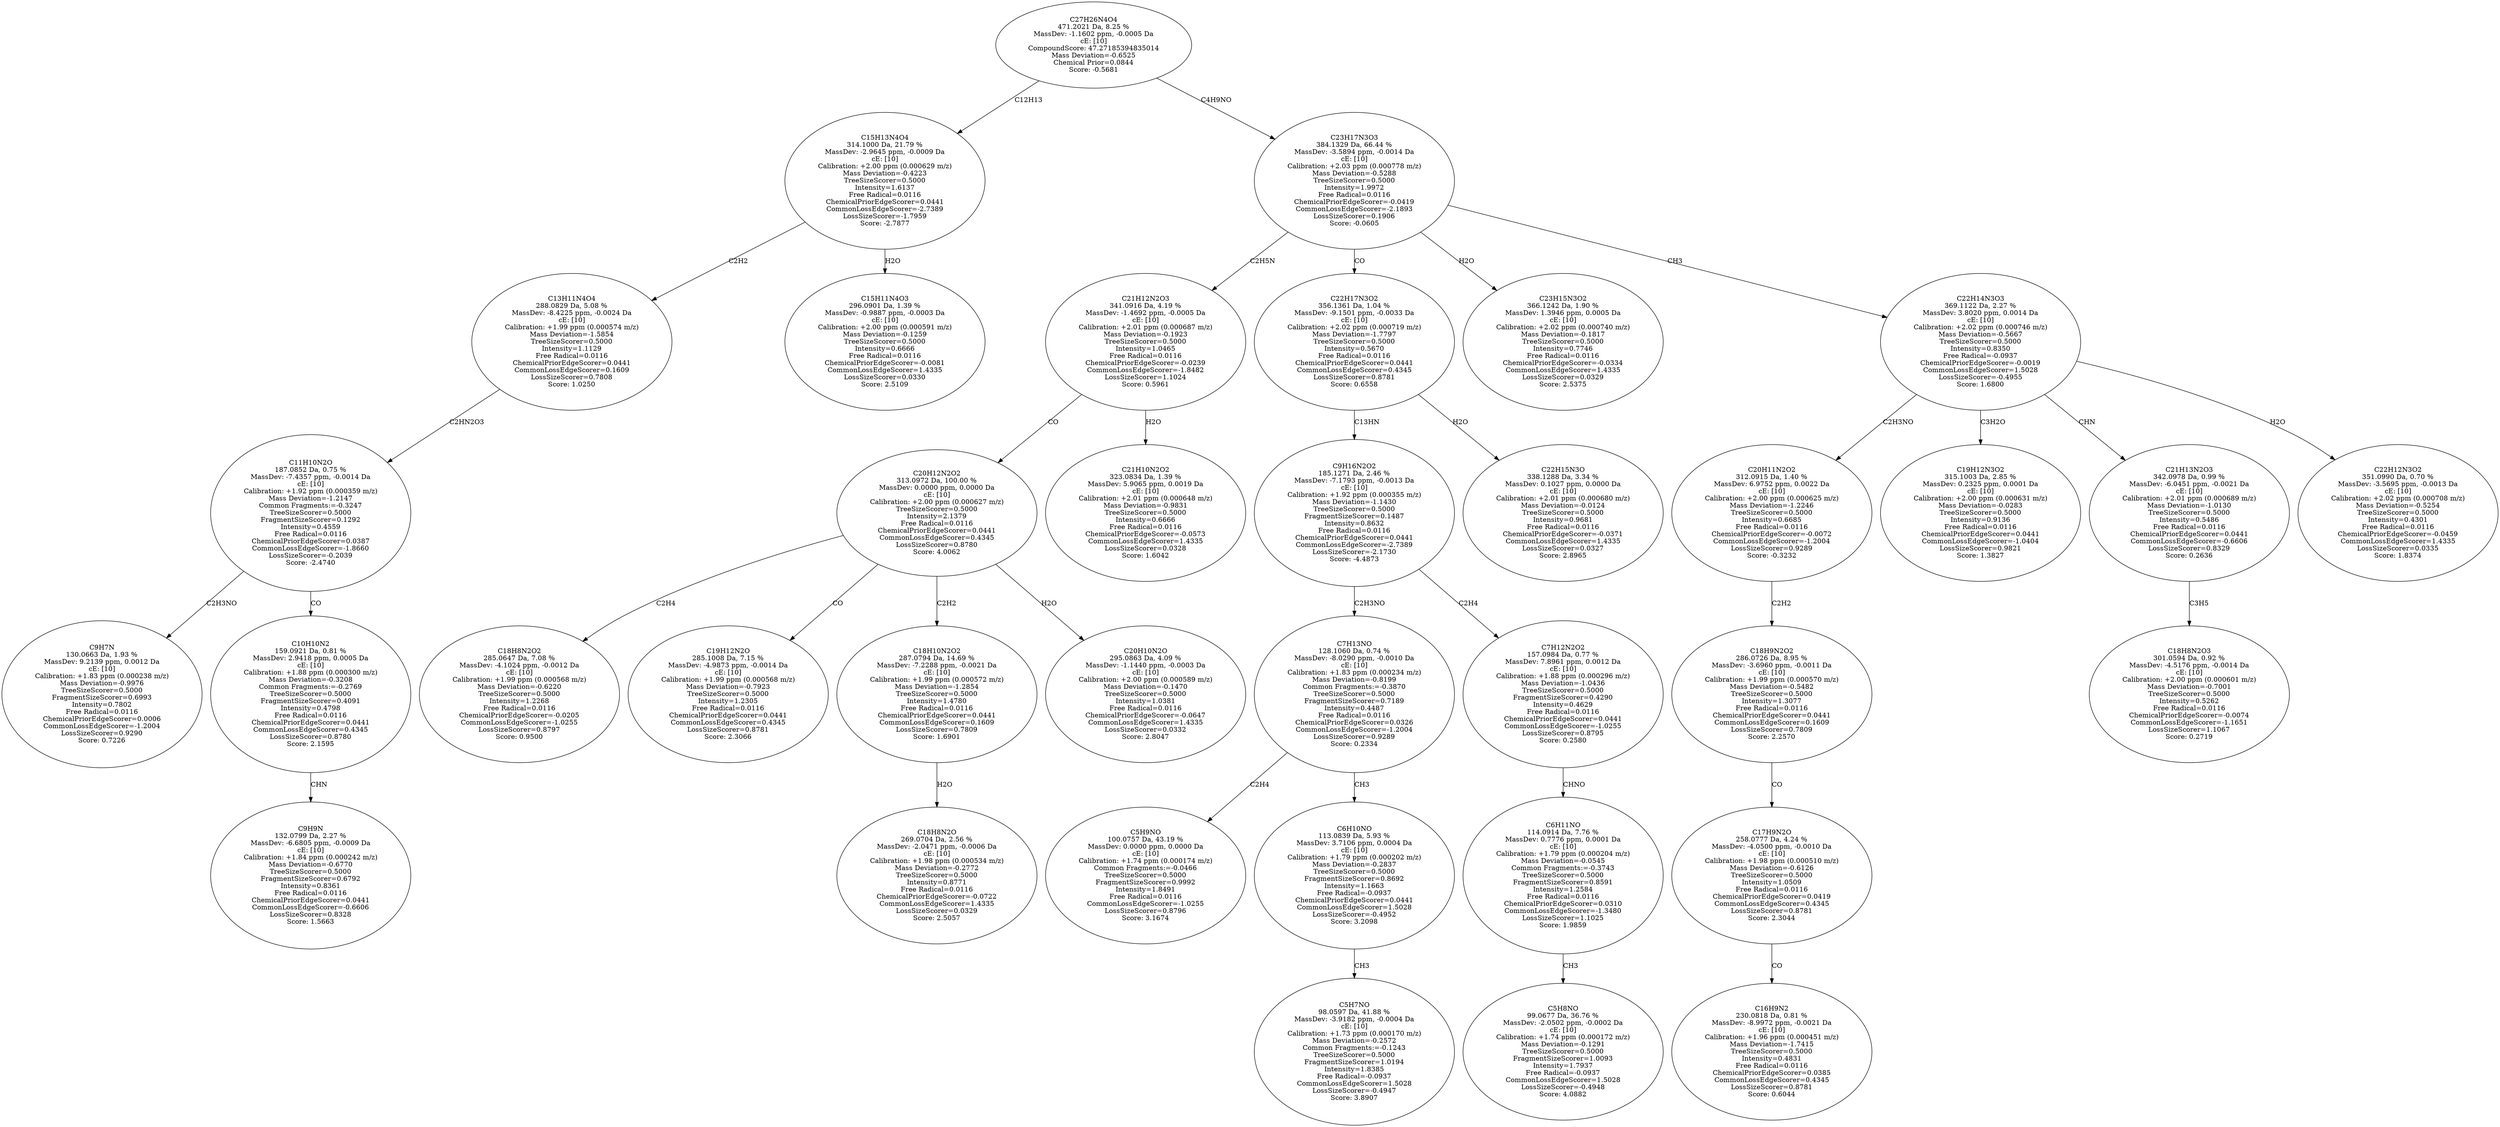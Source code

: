 strict digraph {
v1 [label="C9H7N\n130.0663 Da, 1.93 %\nMassDev: 9.2139 ppm, 0.0012 Da\ncE: [10]\nCalibration: +1.83 ppm (0.000238 m/z)\nMass Deviation=-0.9976\nTreeSizeScorer=0.5000\nFragmentSizeScorer=0.6993\nIntensity=0.7802\nFree Radical=0.0116\nChemicalPriorEdgeScorer=0.0006\nCommonLossEdgeScorer=-1.2004\nLossSizeScorer=0.9290\nScore: 0.7226"];
v2 [label="C9H9N\n132.0799 Da, 2.27 %\nMassDev: -6.6805 ppm, -0.0009 Da\ncE: [10]\nCalibration: +1.84 ppm (0.000242 m/z)\nMass Deviation=-0.6770\nTreeSizeScorer=0.5000\nFragmentSizeScorer=0.6792\nIntensity=0.8361\nFree Radical=0.0116\nChemicalPriorEdgeScorer=0.0441\nCommonLossEdgeScorer=-0.6606\nLossSizeScorer=0.8328\nScore: 1.5663"];
v3 [label="C10H10N2\n159.0921 Da, 0.81 %\nMassDev: 2.9418 ppm, 0.0005 Da\ncE: [10]\nCalibration: +1.88 ppm (0.000300 m/z)\nMass Deviation=-0.3208\nCommon Fragments:=-0.2769\nTreeSizeScorer=0.5000\nFragmentSizeScorer=0.4091\nIntensity=0.4798\nFree Radical=0.0116\nChemicalPriorEdgeScorer=0.0441\nCommonLossEdgeScorer=0.4345\nLossSizeScorer=0.8780\nScore: 2.1595"];
v4 [label="C11H10N2O\n187.0852 Da, 0.75 %\nMassDev: -7.4357 ppm, -0.0014 Da\ncE: [10]\nCalibration: +1.92 ppm (0.000359 m/z)\nMass Deviation=-1.2147\nCommon Fragments:=-0.3247\nTreeSizeScorer=0.5000\nFragmentSizeScorer=0.1292\nIntensity=0.4559\nFree Radical=0.0116\nChemicalPriorEdgeScorer=0.0387\nCommonLossEdgeScorer=-1.8660\nLossSizeScorer=-0.2039\nScore: -2.4740"];
v5 [label="C13H11N4O4\n288.0829 Da, 5.08 %\nMassDev: -8.4225 ppm, -0.0024 Da\ncE: [10]\nCalibration: +1.99 ppm (0.000574 m/z)\nMass Deviation=-1.5854\nTreeSizeScorer=0.5000\nIntensity=1.1129\nFree Radical=0.0116\nChemicalPriorEdgeScorer=0.0441\nCommonLossEdgeScorer=0.1609\nLossSizeScorer=0.7808\nScore: 1.0250"];
v6 [label="C15H11N4O3\n296.0901 Da, 1.39 %\nMassDev: -0.9887 ppm, -0.0003 Da\ncE: [10]\nCalibration: +2.00 ppm (0.000591 m/z)\nMass Deviation=-0.1259\nTreeSizeScorer=0.5000\nIntensity=0.6666\nFree Radical=0.0116\nChemicalPriorEdgeScorer=-0.0081\nCommonLossEdgeScorer=1.4335\nLossSizeScorer=0.0330\nScore: 2.5109"];
v7 [label="C15H13N4O4\n314.1000 Da, 21.79 %\nMassDev: -2.9645 ppm, -0.0009 Da\ncE: [10]\nCalibration: +2.00 ppm (0.000629 m/z)\nMass Deviation=-0.4223\nTreeSizeScorer=0.5000\nIntensity=1.6137\nFree Radical=0.0116\nChemicalPriorEdgeScorer=0.0441\nCommonLossEdgeScorer=-2.7389\nLossSizeScorer=-1.7959\nScore: -2.7877"];
v8 [label="C18H8N2O2\n285.0647 Da, 7.08 %\nMassDev: -4.1024 ppm, -0.0012 Da\ncE: [10]\nCalibration: +1.99 ppm (0.000568 m/z)\nMass Deviation=-0.6220\nTreeSizeScorer=0.5000\nIntensity=1.2268\nFree Radical=0.0116\nChemicalPriorEdgeScorer=-0.0205\nCommonLossEdgeScorer=-1.0255\nLossSizeScorer=0.8797\nScore: 0.9500"];
v9 [label="C19H12N2O\n285.1008 Da, 7.15 %\nMassDev: -4.9873 ppm, -0.0014 Da\ncE: [10]\nCalibration: +1.99 ppm (0.000568 m/z)\nMass Deviation=-0.7923\nTreeSizeScorer=0.5000\nIntensity=1.2305\nFree Radical=0.0116\nChemicalPriorEdgeScorer=0.0441\nCommonLossEdgeScorer=0.4345\nLossSizeScorer=0.8781\nScore: 2.3066"];
v10 [label="C18H8N2O\n269.0704 Da, 2.56 %\nMassDev: -2.0471 ppm, -0.0006 Da\ncE: [10]\nCalibration: +1.98 ppm (0.000534 m/z)\nMass Deviation=-0.2772\nTreeSizeScorer=0.5000\nIntensity=0.8771\nFree Radical=0.0116\nChemicalPriorEdgeScorer=-0.0722\nCommonLossEdgeScorer=1.4335\nLossSizeScorer=0.0329\nScore: 2.5057"];
v11 [label="C18H10N2O2\n287.0794 Da, 14.69 %\nMassDev: -7.2288 ppm, -0.0021 Da\ncE: [10]\nCalibration: +1.99 ppm (0.000572 m/z)\nMass Deviation=-1.2854\nTreeSizeScorer=0.5000\nIntensity=1.4780\nFree Radical=0.0116\nChemicalPriorEdgeScorer=0.0441\nCommonLossEdgeScorer=0.1609\nLossSizeScorer=0.7809\nScore: 1.6901"];
v12 [label="C20H10N2O\n295.0863 Da, 4.09 %\nMassDev: -1.1440 ppm, -0.0003 Da\ncE: [10]\nCalibration: +2.00 ppm (0.000589 m/z)\nMass Deviation=-0.1470\nTreeSizeScorer=0.5000\nIntensity=1.0381\nFree Radical=0.0116\nChemicalPriorEdgeScorer=-0.0647\nCommonLossEdgeScorer=1.4335\nLossSizeScorer=0.0332\nScore: 2.8047"];
v13 [label="C20H12N2O2\n313.0972 Da, 100.00 %\nMassDev: 0.0000 ppm, 0.0000 Da\ncE: [10]\nCalibration: +2.00 ppm (0.000627 m/z)\nTreeSizeScorer=0.5000\nIntensity=2.1379\nFree Radical=0.0116\nChemicalPriorEdgeScorer=0.0441\nCommonLossEdgeScorer=0.4345\nLossSizeScorer=0.8780\nScore: 4.0062"];
v14 [label="C21H10N2O2\n323.0834 Da, 1.39 %\nMassDev: 5.9065 ppm, 0.0019 Da\ncE: [10]\nCalibration: +2.01 ppm (0.000648 m/z)\nMass Deviation=-0.9831\nTreeSizeScorer=0.5000\nIntensity=0.6666\nFree Radical=0.0116\nChemicalPriorEdgeScorer=-0.0573\nCommonLossEdgeScorer=1.4335\nLossSizeScorer=0.0328\nScore: 1.6042"];
v15 [label="C21H12N2O3\n341.0916 Da, 4.19 %\nMassDev: -1.4692 ppm, -0.0005 Da\ncE: [10]\nCalibration: +2.01 ppm (0.000687 m/z)\nMass Deviation=-0.1923\nTreeSizeScorer=0.5000\nIntensity=1.0465\nFree Radical=0.0116\nChemicalPriorEdgeScorer=-0.0239\nCommonLossEdgeScorer=-1.8482\nLossSizeScorer=1.1024\nScore: 0.5961"];
v16 [label="C5H9NO\n100.0757 Da, 43.19 %\nMassDev: 0.0000 ppm, 0.0000 Da\ncE: [10]\nCalibration: +1.74 ppm (0.000174 m/z)\nCommon Fragments:=-0.0466\nTreeSizeScorer=0.5000\nFragmentSizeScorer=0.9992\nIntensity=1.8491\nFree Radical=0.0116\nCommonLossEdgeScorer=-1.0255\nLossSizeScorer=0.8796\nScore: 3.1674"];
v17 [label="C5H7NO\n98.0597 Da, 41.88 %\nMassDev: -3.9182 ppm, -0.0004 Da\ncE: [10]\nCalibration: +1.73 ppm (0.000170 m/z)\nMass Deviation=-0.2572\nCommon Fragments:=-0.1243\nTreeSizeScorer=0.5000\nFragmentSizeScorer=1.0194\nIntensity=1.8385\nFree Radical=-0.0937\nCommonLossEdgeScorer=1.5028\nLossSizeScorer=-0.4947\nScore: 3.8907"];
v18 [label="C6H10NO\n113.0839 Da, 5.93 %\nMassDev: 3.7106 ppm, 0.0004 Da\ncE: [10]\nCalibration: +1.79 ppm (0.000202 m/z)\nMass Deviation=-0.2837\nTreeSizeScorer=0.5000\nFragmentSizeScorer=0.8692\nIntensity=1.1663\nFree Radical=-0.0937\nChemicalPriorEdgeScorer=0.0441\nCommonLossEdgeScorer=1.5028\nLossSizeScorer=-0.4952\nScore: 3.2098"];
v19 [label="C7H13NO\n128.1060 Da, 0.74 %\nMassDev: -8.0290 ppm, -0.0010 Da\ncE: [10]\nCalibration: +1.83 ppm (0.000234 m/z)\nMass Deviation=-0.8199\nCommon Fragments:=-0.3870\nTreeSizeScorer=0.5000\nFragmentSizeScorer=0.7189\nIntensity=0.4487\nFree Radical=0.0116\nChemicalPriorEdgeScorer=0.0326\nCommonLossEdgeScorer=-1.2004\nLossSizeScorer=0.9289\nScore: 0.2334"];
v20 [label="C5H8NO\n99.0677 Da, 36.76 %\nMassDev: -2.0502 ppm, -0.0002 Da\ncE: [10]\nCalibration: +1.74 ppm (0.000172 m/z)\nMass Deviation=-0.1291\nTreeSizeScorer=0.5000\nFragmentSizeScorer=1.0093\nIntensity=1.7937\nFree Radical=-0.0937\nCommonLossEdgeScorer=1.5028\nLossSizeScorer=-0.4948\nScore: 4.0882"];
v21 [label="C6H11NO\n114.0914 Da, 7.76 %\nMassDev: 0.7776 ppm, 0.0001 Da\ncE: [10]\nCalibration: +1.79 ppm (0.000204 m/z)\nMass Deviation=-0.0545\nCommon Fragments:=-0.3743\nTreeSizeScorer=0.5000\nFragmentSizeScorer=0.8591\nIntensity=1.2584\nFree Radical=0.0116\nChemicalPriorEdgeScorer=0.0310\nCommonLossEdgeScorer=-1.3480\nLossSizeScorer=1.1025\nScore: 1.9859"];
v22 [label="C7H12N2O2\n157.0984 Da, 0.77 %\nMassDev: 7.8961 ppm, 0.0012 Da\ncE: [10]\nCalibration: +1.88 ppm (0.000296 m/z)\nMass Deviation=-1.0436\nTreeSizeScorer=0.5000\nFragmentSizeScorer=0.4290\nIntensity=0.4629\nFree Radical=0.0116\nChemicalPriorEdgeScorer=0.0441\nCommonLossEdgeScorer=-1.0255\nLossSizeScorer=0.8795\nScore: 0.2580"];
v23 [label="C9H16N2O2\n185.1271 Da, 2.46 %\nMassDev: -7.1793 ppm, -0.0013 Da\ncE: [10]\nCalibration: +1.92 ppm (0.000355 m/z)\nMass Deviation=-1.1430\nTreeSizeScorer=0.5000\nFragmentSizeScorer=0.1487\nIntensity=0.8632\nFree Radical=0.0116\nChemicalPriorEdgeScorer=0.0441\nCommonLossEdgeScorer=-2.7389\nLossSizeScorer=-2.1730\nScore: -4.4873"];
v24 [label="C22H15N3O\n338.1288 Da, 3.34 %\nMassDev: 0.1027 ppm, 0.0000 Da\ncE: [10]\nCalibration: +2.01 ppm (0.000680 m/z)\nMass Deviation=-0.0124\nTreeSizeScorer=0.5000\nIntensity=0.9681\nFree Radical=0.0116\nChemicalPriorEdgeScorer=-0.0371\nCommonLossEdgeScorer=1.4335\nLossSizeScorer=0.0327\nScore: 2.8965"];
v25 [label="C22H17N3O2\n356.1361 Da, 1.04 %\nMassDev: -9.1501 ppm, -0.0033 Da\ncE: [10]\nCalibration: +2.02 ppm (0.000719 m/z)\nMass Deviation=-1.7797\nTreeSizeScorer=0.5000\nIntensity=0.5670\nFree Radical=0.0116\nChemicalPriorEdgeScorer=0.0441\nCommonLossEdgeScorer=0.4345\nLossSizeScorer=0.8781\nScore: 0.6558"];
v26 [label="C23H15N3O2\n366.1242 Da, 1.90 %\nMassDev: 1.3946 ppm, 0.0005 Da\ncE: [10]\nCalibration: +2.02 ppm (0.000740 m/z)\nMass Deviation=-0.1817\nTreeSizeScorer=0.5000\nIntensity=0.7746\nFree Radical=0.0116\nChemicalPriorEdgeScorer=-0.0334\nCommonLossEdgeScorer=1.4335\nLossSizeScorer=0.0329\nScore: 2.5375"];
v27 [label="C16H9N2\n230.0818 Da, 0.81 %\nMassDev: -8.9972 ppm, -0.0021 Da\ncE: [10]\nCalibration: +1.96 ppm (0.000451 m/z)\nMass Deviation=-1.7415\nTreeSizeScorer=0.5000\nIntensity=0.4831\nFree Radical=0.0116\nChemicalPriorEdgeScorer=0.0385\nCommonLossEdgeScorer=0.4345\nLossSizeScorer=0.8781\nScore: 0.6044"];
v28 [label="C17H9N2O\n258.0777 Da, 4.24 %\nMassDev: -4.0500 ppm, -0.0010 Da\ncE: [10]\nCalibration: +1.98 ppm (0.000510 m/z)\nMass Deviation=-0.6126\nTreeSizeScorer=0.5000\nIntensity=1.0509\nFree Radical=0.0116\nChemicalPriorEdgeScorer=0.0419\nCommonLossEdgeScorer=0.4345\nLossSizeScorer=0.8781\nScore: 2.3044"];
v29 [label="C18H9N2O2\n286.0726 Da, 8.95 %\nMassDev: -3.6960 ppm, -0.0011 Da\ncE: [10]\nCalibration: +1.99 ppm (0.000570 m/z)\nMass Deviation=-0.5482\nTreeSizeScorer=0.5000\nIntensity=1.3077\nFree Radical=0.0116\nChemicalPriorEdgeScorer=0.0441\nCommonLossEdgeScorer=0.1609\nLossSizeScorer=0.7809\nScore: 2.2570"];
v30 [label="C20H11N2O2\n312.0915 Da, 1.40 %\nMassDev: 6.9752 ppm, 0.0022 Da\ncE: [10]\nCalibration: +2.00 ppm (0.000625 m/z)\nMass Deviation=-1.2246\nTreeSizeScorer=0.5000\nIntensity=0.6685\nFree Radical=0.0116\nChemicalPriorEdgeScorer=-0.0072\nCommonLossEdgeScorer=-1.2004\nLossSizeScorer=0.9289\nScore: -0.3232"];
v31 [label="C19H12N3O2\n315.1003 Da, 2.85 %\nMassDev: 0.2325 ppm, 0.0001 Da\ncE: [10]\nCalibration: +2.00 ppm (0.000631 m/z)\nMass Deviation=-0.0283\nTreeSizeScorer=0.5000\nIntensity=0.9136\nFree Radical=0.0116\nChemicalPriorEdgeScorer=0.0441\nCommonLossEdgeScorer=-1.0404\nLossSizeScorer=0.9821\nScore: 1.3827"];
v32 [label="C18H8N2O3\n301.0594 Da, 0.92 %\nMassDev: -4.5176 ppm, -0.0014 Da\ncE: [10]\nCalibration: +2.00 ppm (0.000601 m/z)\nMass Deviation=-0.7001\nTreeSizeScorer=0.5000\nIntensity=0.5262\nFree Radical=0.0116\nChemicalPriorEdgeScorer=-0.0074\nCommonLossEdgeScorer=-1.1651\nLossSizeScorer=1.1067\nScore: 0.2719"];
v33 [label="C21H13N2O3\n342.0978 Da, 0.99 %\nMassDev: -6.0451 ppm, -0.0021 Da\ncE: [10]\nCalibration: +2.01 ppm (0.000689 m/z)\nMass Deviation=-1.0130\nTreeSizeScorer=0.5000\nIntensity=0.5486\nFree Radical=0.0116\nChemicalPriorEdgeScorer=0.0441\nCommonLossEdgeScorer=-0.6606\nLossSizeScorer=0.8329\nScore: 0.2636"];
v34 [label="C22H12N3O2\n351.0990 Da, 0.70 %\nMassDev: -3.5695 ppm, -0.0013 Da\ncE: [10]\nCalibration: +2.02 ppm (0.000708 m/z)\nMass Deviation=-0.5254\nTreeSizeScorer=0.5000\nIntensity=0.4301\nFree Radical=0.0116\nChemicalPriorEdgeScorer=-0.0459\nCommonLossEdgeScorer=1.4335\nLossSizeScorer=0.0335\nScore: 1.8374"];
v35 [label="C22H14N3O3\n369.1122 Da, 2.27 %\nMassDev: 3.8020 ppm, 0.0014 Da\ncE: [10]\nCalibration: +2.02 ppm (0.000746 m/z)\nMass Deviation=-0.5667\nTreeSizeScorer=0.5000\nIntensity=0.8350\nFree Radical=-0.0937\nChemicalPriorEdgeScorer=-0.0019\nCommonLossEdgeScorer=1.5028\nLossSizeScorer=-0.4955\nScore: 1.6800"];
v36 [label="C23H17N3O3\n384.1329 Da, 66.44 %\nMassDev: -3.5894 ppm, -0.0014 Da\ncE: [10]\nCalibration: +2.03 ppm (0.000778 m/z)\nMass Deviation=-0.5288\nTreeSizeScorer=0.5000\nIntensity=1.9972\nFree Radical=0.0116\nChemicalPriorEdgeScorer=-0.0419\nCommonLossEdgeScorer=-2.1893\nLossSizeScorer=0.1906\nScore: -0.0605"];
v37 [label="C27H26N4O4\n471.2021 Da, 8.25 %\nMassDev: -1.1602 ppm, -0.0005 Da\ncE: [10]\nCompoundScore: 47.27185394835014\nMass Deviation=-0.6525\nChemical Prior=0.0844\nScore: -0.5681"];
v4 -> v1 [label="C2H3NO"];
v3 -> v2 [label="CHN"];
v4 -> v3 [label="CO"];
v5 -> v4 [label="C2HN2O3"];
v7 -> v5 [label="C2H2"];
v7 -> v6 [label="H2O"];
v37 -> v7 [label="C12H13"];
v13 -> v8 [label="C2H4"];
v13 -> v9 [label="CO"];
v11 -> v10 [label="H2O"];
v13 -> v11 [label="C2H2"];
v13 -> v12 [label="H2O"];
v15 -> v13 [label="CO"];
v15 -> v14 [label="H2O"];
v36 -> v15 [label="C2H5N"];
v19 -> v16 [label="C2H4"];
v18 -> v17 [label="CH3"];
v19 -> v18 [label="CH3"];
v23 -> v19 [label="C2H3NO"];
v21 -> v20 [label="CH3"];
v22 -> v21 [label="CHNO"];
v23 -> v22 [label="C2H4"];
v25 -> v23 [label="C13HN"];
v25 -> v24 [label="H2O"];
v36 -> v25 [label="CO"];
v36 -> v26 [label="H2O"];
v28 -> v27 [label="CO"];
v29 -> v28 [label="CO"];
v30 -> v29 [label="C2H2"];
v35 -> v30 [label="C2H3NO"];
v35 -> v31 [label="C3H2O"];
v33 -> v32 [label="C3H5"];
v35 -> v33 [label="CHN"];
v35 -> v34 [label="H2O"];
v36 -> v35 [label="CH3"];
v37 -> v36 [label="C4H9NO"];
}